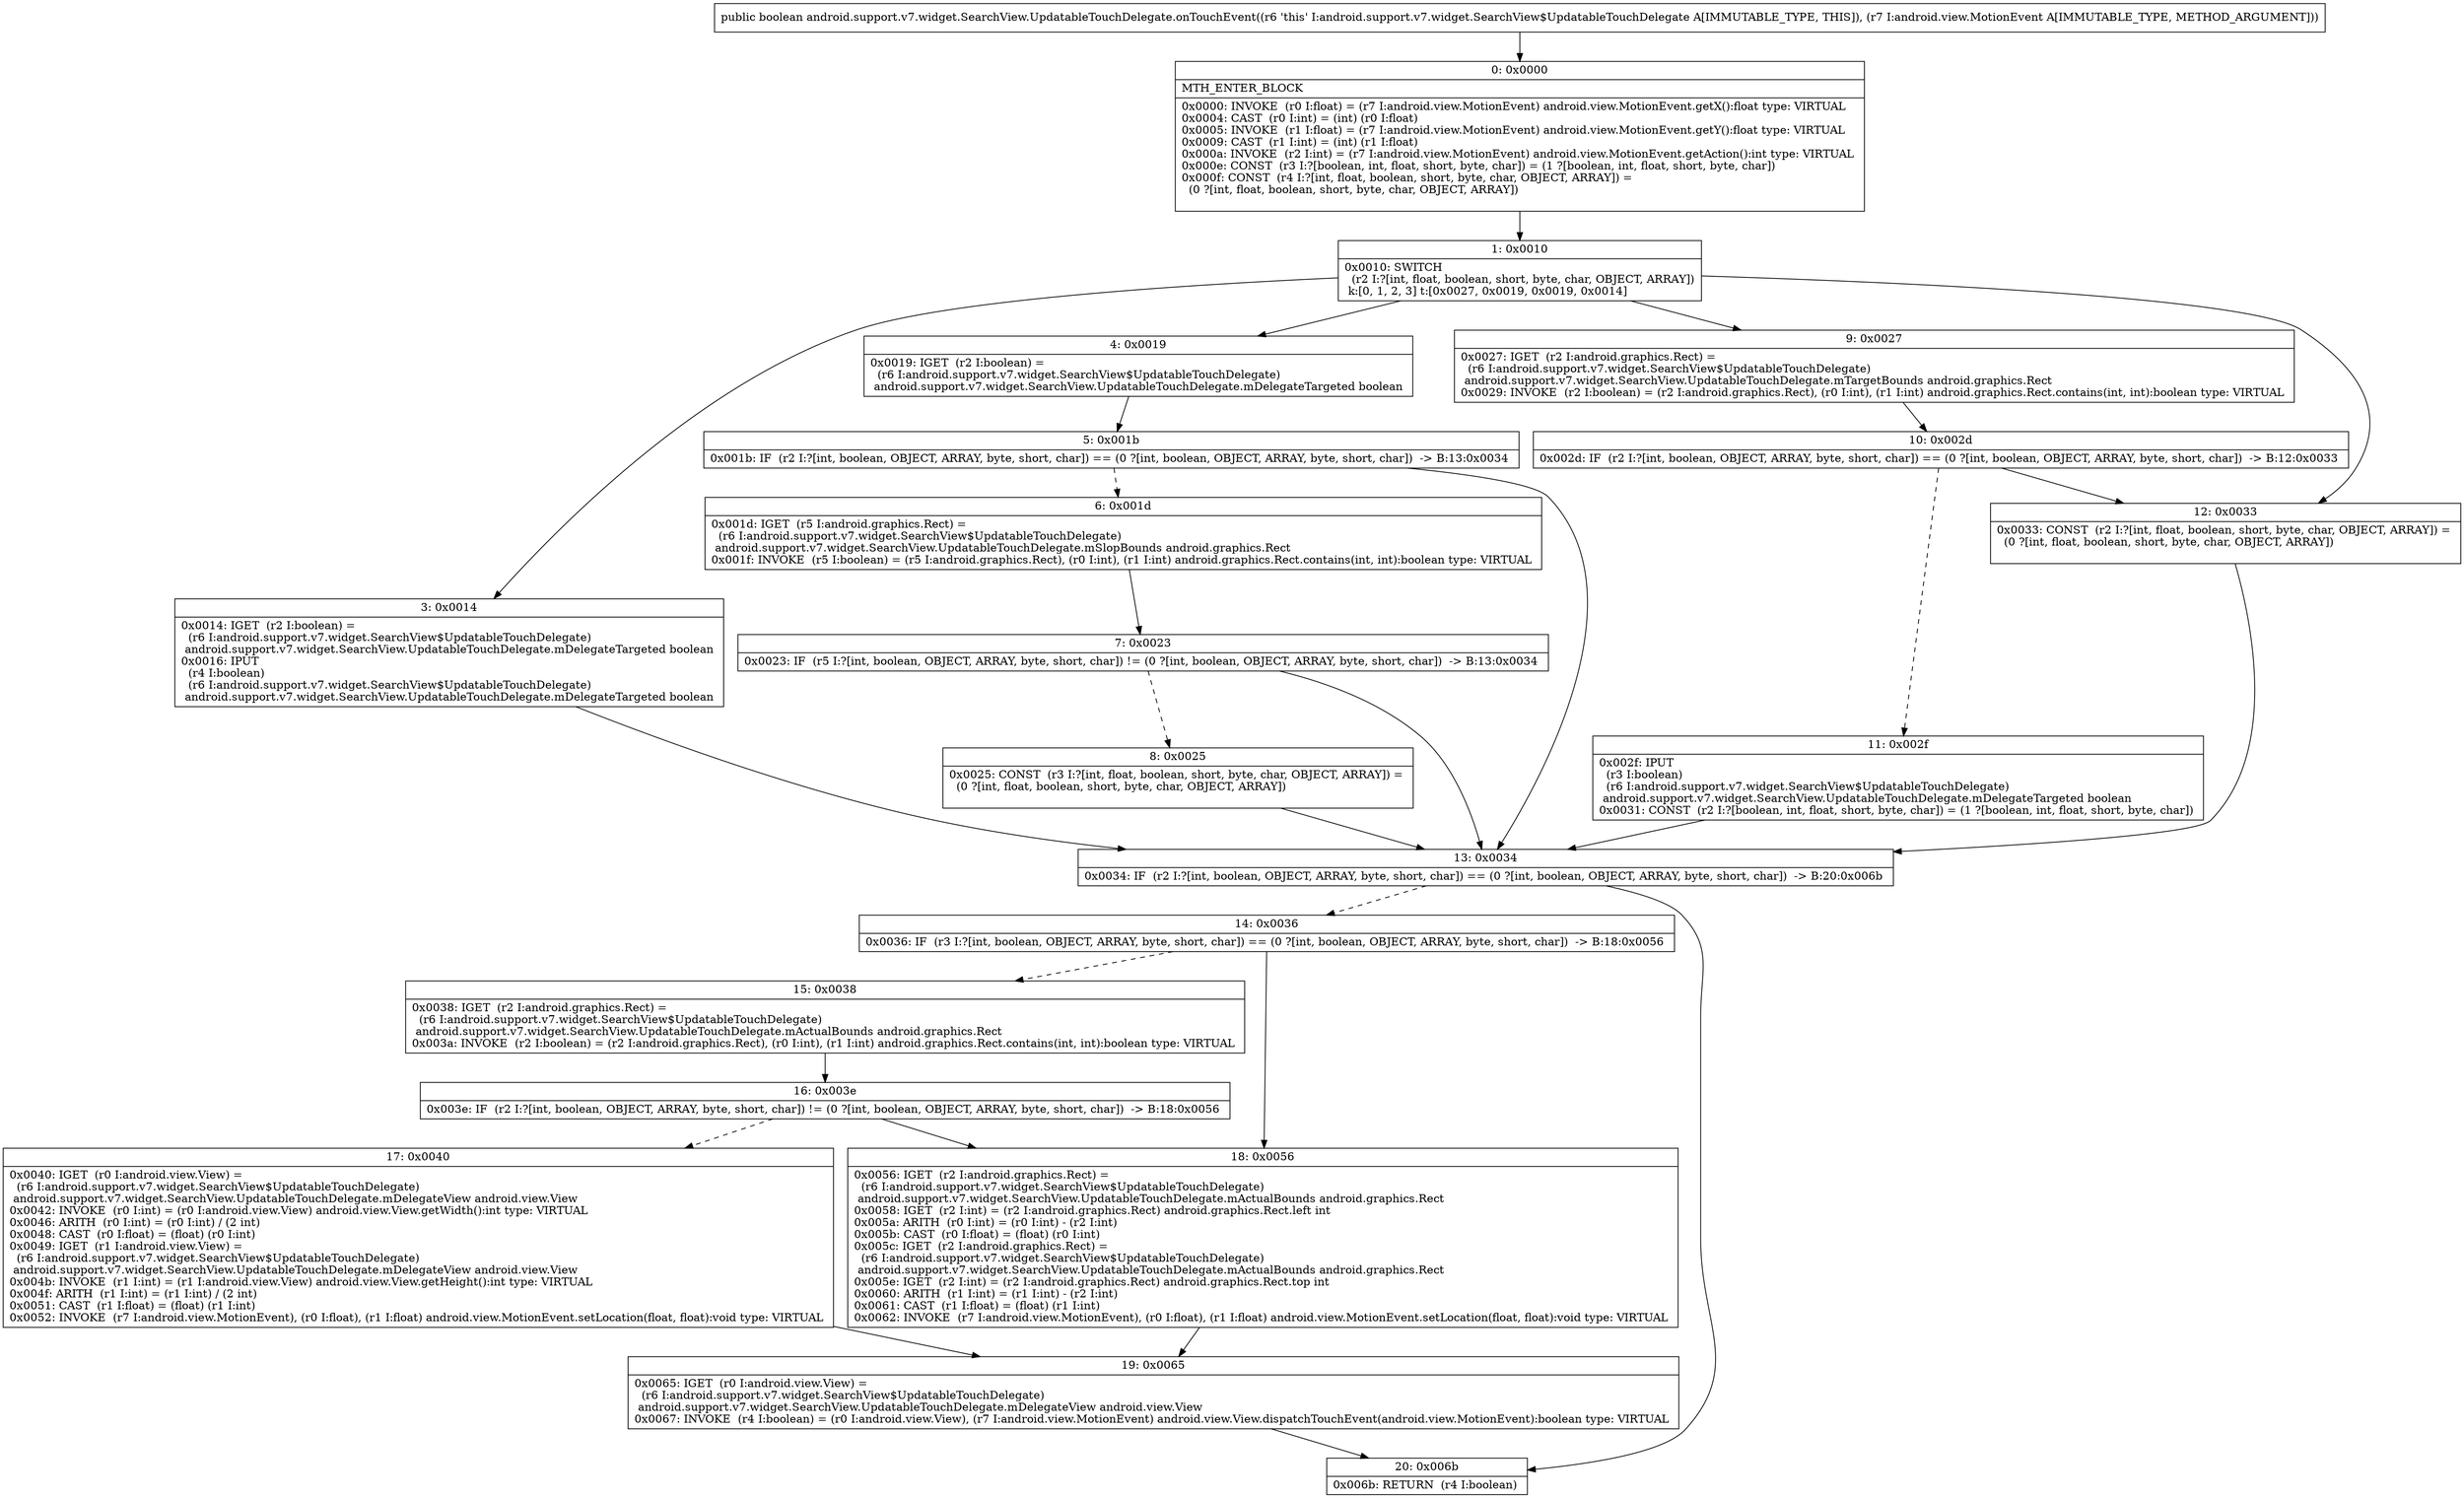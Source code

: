 digraph "CFG forandroid.support.v7.widget.SearchView.UpdatableTouchDelegate.onTouchEvent(Landroid\/view\/MotionEvent;)Z" {
Node_0 [shape=record,label="{0\:\ 0x0000|MTH_ENTER_BLOCK\l|0x0000: INVOKE  (r0 I:float) = (r7 I:android.view.MotionEvent) android.view.MotionEvent.getX():float type: VIRTUAL \l0x0004: CAST  (r0 I:int) = (int) (r0 I:float) \l0x0005: INVOKE  (r1 I:float) = (r7 I:android.view.MotionEvent) android.view.MotionEvent.getY():float type: VIRTUAL \l0x0009: CAST  (r1 I:int) = (int) (r1 I:float) \l0x000a: INVOKE  (r2 I:int) = (r7 I:android.view.MotionEvent) android.view.MotionEvent.getAction():int type: VIRTUAL \l0x000e: CONST  (r3 I:?[boolean, int, float, short, byte, char]) = (1 ?[boolean, int, float, short, byte, char]) \l0x000f: CONST  (r4 I:?[int, float, boolean, short, byte, char, OBJECT, ARRAY]) = \l  (0 ?[int, float, boolean, short, byte, char, OBJECT, ARRAY])\l \l}"];
Node_1 [shape=record,label="{1\:\ 0x0010|0x0010: SWITCH  \l  (r2 I:?[int, float, boolean, short, byte, char, OBJECT, ARRAY])\l k:[0, 1, 2, 3] t:[0x0027, 0x0019, 0x0019, 0x0014] \l}"];
Node_3 [shape=record,label="{3\:\ 0x0014|0x0014: IGET  (r2 I:boolean) = \l  (r6 I:android.support.v7.widget.SearchView$UpdatableTouchDelegate)\l android.support.v7.widget.SearchView.UpdatableTouchDelegate.mDelegateTargeted boolean \l0x0016: IPUT  \l  (r4 I:boolean)\l  (r6 I:android.support.v7.widget.SearchView$UpdatableTouchDelegate)\l android.support.v7.widget.SearchView.UpdatableTouchDelegate.mDelegateTargeted boolean \l}"];
Node_4 [shape=record,label="{4\:\ 0x0019|0x0019: IGET  (r2 I:boolean) = \l  (r6 I:android.support.v7.widget.SearchView$UpdatableTouchDelegate)\l android.support.v7.widget.SearchView.UpdatableTouchDelegate.mDelegateTargeted boolean \l}"];
Node_5 [shape=record,label="{5\:\ 0x001b|0x001b: IF  (r2 I:?[int, boolean, OBJECT, ARRAY, byte, short, char]) == (0 ?[int, boolean, OBJECT, ARRAY, byte, short, char])  \-\> B:13:0x0034 \l}"];
Node_6 [shape=record,label="{6\:\ 0x001d|0x001d: IGET  (r5 I:android.graphics.Rect) = \l  (r6 I:android.support.v7.widget.SearchView$UpdatableTouchDelegate)\l android.support.v7.widget.SearchView.UpdatableTouchDelegate.mSlopBounds android.graphics.Rect \l0x001f: INVOKE  (r5 I:boolean) = (r5 I:android.graphics.Rect), (r0 I:int), (r1 I:int) android.graphics.Rect.contains(int, int):boolean type: VIRTUAL \l}"];
Node_7 [shape=record,label="{7\:\ 0x0023|0x0023: IF  (r5 I:?[int, boolean, OBJECT, ARRAY, byte, short, char]) != (0 ?[int, boolean, OBJECT, ARRAY, byte, short, char])  \-\> B:13:0x0034 \l}"];
Node_8 [shape=record,label="{8\:\ 0x0025|0x0025: CONST  (r3 I:?[int, float, boolean, short, byte, char, OBJECT, ARRAY]) = \l  (0 ?[int, float, boolean, short, byte, char, OBJECT, ARRAY])\l \l}"];
Node_9 [shape=record,label="{9\:\ 0x0027|0x0027: IGET  (r2 I:android.graphics.Rect) = \l  (r6 I:android.support.v7.widget.SearchView$UpdatableTouchDelegate)\l android.support.v7.widget.SearchView.UpdatableTouchDelegate.mTargetBounds android.graphics.Rect \l0x0029: INVOKE  (r2 I:boolean) = (r2 I:android.graphics.Rect), (r0 I:int), (r1 I:int) android.graphics.Rect.contains(int, int):boolean type: VIRTUAL \l}"];
Node_10 [shape=record,label="{10\:\ 0x002d|0x002d: IF  (r2 I:?[int, boolean, OBJECT, ARRAY, byte, short, char]) == (0 ?[int, boolean, OBJECT, ARRAY, byte, short, char])  \-\> B:12:0x0033 \l}"];
Node_11 [shape=record,label="{11\:\ 0x002f|0x002f: IPUT  \l  (r3 I:boolean)\l  (r6 I:android.support.v7.widget.SearchView$UpdatableTouchDelegate)\l android.support.v7.widget.SearchView.UpdatableTouchDelegate.mDelegateTargeted boolean \l0x0031: CONST  (r2 I:?[boolean, int, float, short, byte, char]) = (1 ?[boolean, int, float, short, byte, char]) \l}"];
Node_12 [shape=record,label="{12\:\ 0x0033|0x0033: CONST  (r2 I:?[int, float, boolean, short, byte, char, OBJECT, ARRAY]) = \l  (0 ?[int, float, boolean, short, byte, char, OBJECT, ARRAY])\l \l}"];
Node_13 [shape=record,label="{13\:\ 0x0034|0x0034: IF  (r2 I:?[int, boolean, OBJECT, ARRAY, byte, short, char]) == (0 ?[int, boolean, OBJECT, ARRAY, byte, short, char])  \-\> B:20:0x006b \l}"];
Node_14 [shape=record,label="{14\:\ 0x0036|0x0036: IF  (r3 I:?[int, boolean, OBJECT, ARRAY, byte, short, char]) == (0 ?[int, boolean, OBJECT, ARRAY, byte, short, char])  \-\> B:18:0x0056 \l}"];
Node_15 [shape=record,label="{15\:\ 0x0038|0x0038: IGET  (r2 I:android.graphics.Rect) = \l  (r6 I:android.support.v7.widget.SearchView$UpdatableTouchDelegate)\l android.support.v7.widget.SearchView.UpdatableTouchDelegate.mActualBounds android.graphics.Rect \l0x003a: INVOKE  (r2 I:boolean) = (r2 I:android.graphics.Rect), (r0 I:int), (r1 I:int) android.graphics.Rect.contains(int, int):boolean type: VIRTUAL \l}"];
Node_16 [shape=record,label="{16\:\ 0x003e|0x003e: IF  (r2 I:?[int, boolean, OBJECT, ARRAY, byte, short, char]) != (0 ?[int, boolean, OBJECT, ARRAY, byte, short, char])  \-\> B:18:0x0056 \l}"];
Node_17 [shape=record,label="{17\:\ 0x0040|0x0040: IGET  (r0 I:android.view.View) = \l  (r6 I:android.support.v7.widget.SearchView$UpdatableTouchDelegate)\l android.support.v7.widget.SearchView.UpdatableTouchDelegate.mDelegateView android.view.View \l0x0042: INVOKE  (r0 I:int) = (r0 I:android.view.View) android.view.View.getWidth():int type: VIRTUAL \l0x0046: ARITH  (r0 I:int) = (r0 I:int) \/ (2 int) \l0x0048: CAST  (r0 I:float) = (float) (r0 I:int) \l0x0049: IGET  (r1 I:android.view.View) = \l  (r6 I:android.support.v7.widget.SearchView$UpdatableTouchDelegate)\l android.support.v7.widget.SearchView.UpdatableTouchDelegate.mDelegateView android.view.View \l0x004b: INVOKE  (r1 I:int) = (r1 I:android.view.View) android.view.View.getHeight():int type: VIRTUAL \l0x004f: ARITH  (r1 I:int) = (r1 I:int) \/ (2 int) \l0x0051: CAST  (r1 I:float) = (float) (r1 I:int) \l0x0052: INVOKE  (r7 I:android.view.MotionEvent), (r0 I:float), (r1 I:float) android.view.MotionEvent.setLocation(float, float):void type: VIRTUAL \l}"];
Node_18 [shape=record,label="{18\:\ 0x0056|0x0056: IGET  (r2 I:android.graphics.Rect) = \l  (r6 I:android.support.v7.widget.SearchView$UpdatableTouchDelegate)\l android.support.v7.widget.SearchView.UpdatableTouchDelegate.mActualBounds android.graphics.Rect \l0x0058: IGET  (r2 I:int) = (r2 I:android.graphics.Rect) android.graphics.Rect.left int \l0x005a: ARITH  (r0 I:int) = (r0 I:int) \- (r2 I:int) \l0x005b: CAST  (r0 I:float) = (float) (r0 I:int) \l0x005c: IGET  (r2 I:android.graphics.Rect) = \l  (r6 I:android.support.v7.widget.SearchView$UpdatableTouchDelegate)\l android.support.v7.widget.SearchView.UpdatableTouchDelegate.mActualBounds android.graphics.Rect \l0x005e: IGET  (r2 I:int) = (r2 I:android.graphics.Rect) android.graphics.Rect.top int \l0x0060: ARITH  (r1 I:int) = (r1 I:int) \- (r2 I:int) \l0x0061: CAST  (r1 I:float) = (float) (r1 I:int) \l0x0062: INVOKE  (r7 I:android.view.MotionEvent), (r0 I:float), (r1 I:float) android.view.MotionEvent.setLocation(float, float):void type: VIRTUAL \l}"];
Node_19 [shape=record,label="{19\:\ 0x0065|0x0065: IGET  (r0 I:android.view.View) = \l  (r6 I:android.support.v7.widget.SearchView$UpdatableTouchDelegate)\l android.support.v7.widget.SearchView.UpdatableTouchDelegate.mDelegateView android.view.View \l0x0067: INVOKE  (r4 I:boolean) = (r0 I:android.view.View), (r7 I:android.view.MotionEvent) android.view.View.dispatchTouchEvent(android.view.MotionEvent):boolean type: VIRTUAL \l}"];
Node_20 [shape=record,label="{20\:\ 0x006b|0x006b: RETURN  (r4 I:boolean) \l}"];
MethodNode[shape=record,label="{public boolean android.support.v7.widget.SearchView.UpdatableTouchDelegate.onTouchEvent((r6 'this' I:android.support.v7.widget.SearchView$UpdatableTouchDelegate A[IMMUTABLE_TYPE, THIS]), (r7 I:android.view.MotionEvent A[IMMUTABLE_TYPE, METHOD_ARGUMENT])) }"];
MethodNode -> Node_0;
Node_0 -> Node_1;
Node_1 -> Node_3;
Node_1 -> Node_4;
Node_1 -> Node_9;
Node_1 -> Node_12;
Node_3 -> Node_13;
Node_4 -> Node_5;
Node_5 -> Node_6[style=dashed];
Node_5 -> Node_13;
Node_6 -> Node_7;
Node_7 -> Node_8[style=dashed];
Node_7 -> Node_13;
Node_8 -> Node_13;
Node_9 -> Node_10;
Node_10 -> Node_11[style=dashed];
Node_10 -> Node_12;
Node_11 -> Node_13;
Node_12 -> Node_13;
Node_13 -> Node_14[style=dashed];
Node_13 -> Node_20;
Node_14 -> Node_15[style=dashed];
Node_14 -> Node_18;
Node_15 -> Node_16;
Node_16 -> Node_17[style=dashed];
Node_16 -> Node_18;
Node_17 -> Node_19;
Node_18 -> Node_19;
Node_19 -> Node_20;
}

